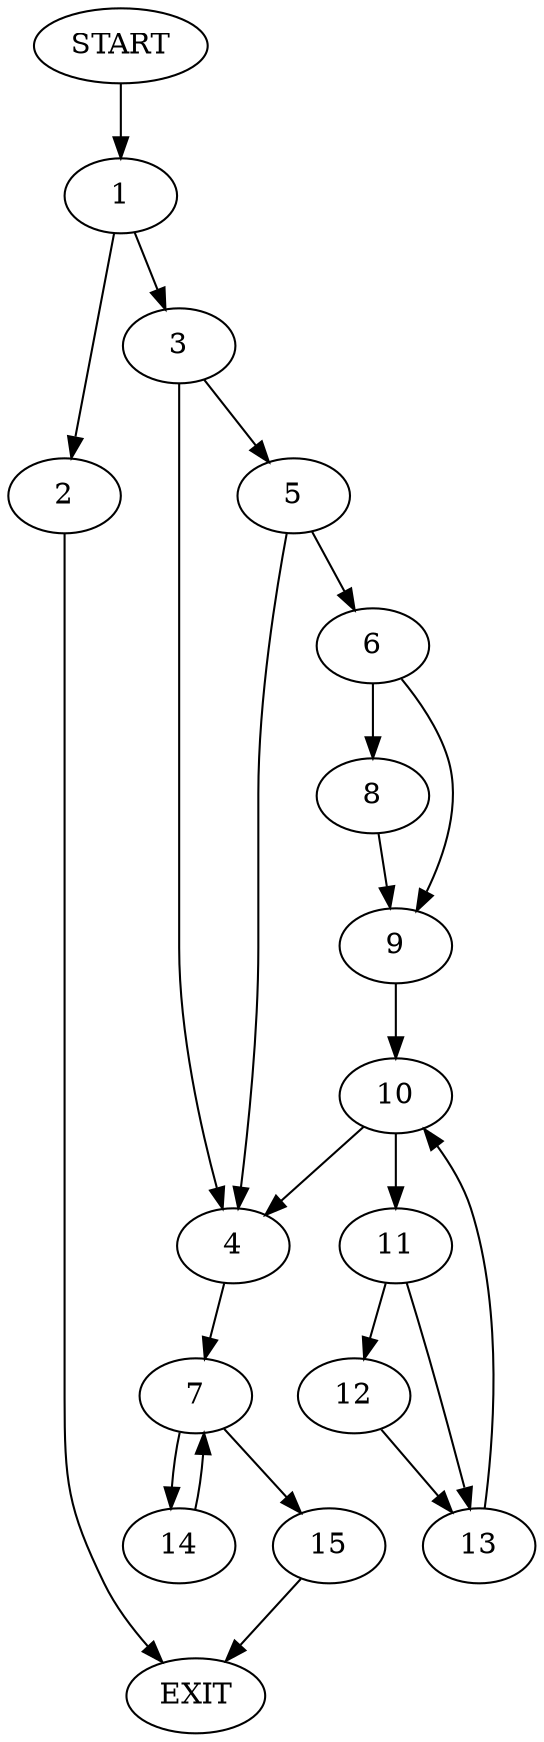 digraph {
0 [label="START"]
16 [label="EXIT"]
0 -> 1
1 -> 2
1 -> 3
2 -> 16
3 -> 4
3 -> 5
5 -> 4
5 -> 6
4 -> 7
6 -> 8
6 -> 9
8 -> 9
9 -> 10
10 -> 4
10 -> 11
11 -> 12
11 -> 13
12 -> 13
13 -> 10
7 -> 14
7 -> 15
14 -> 7
15 -> 16
}

